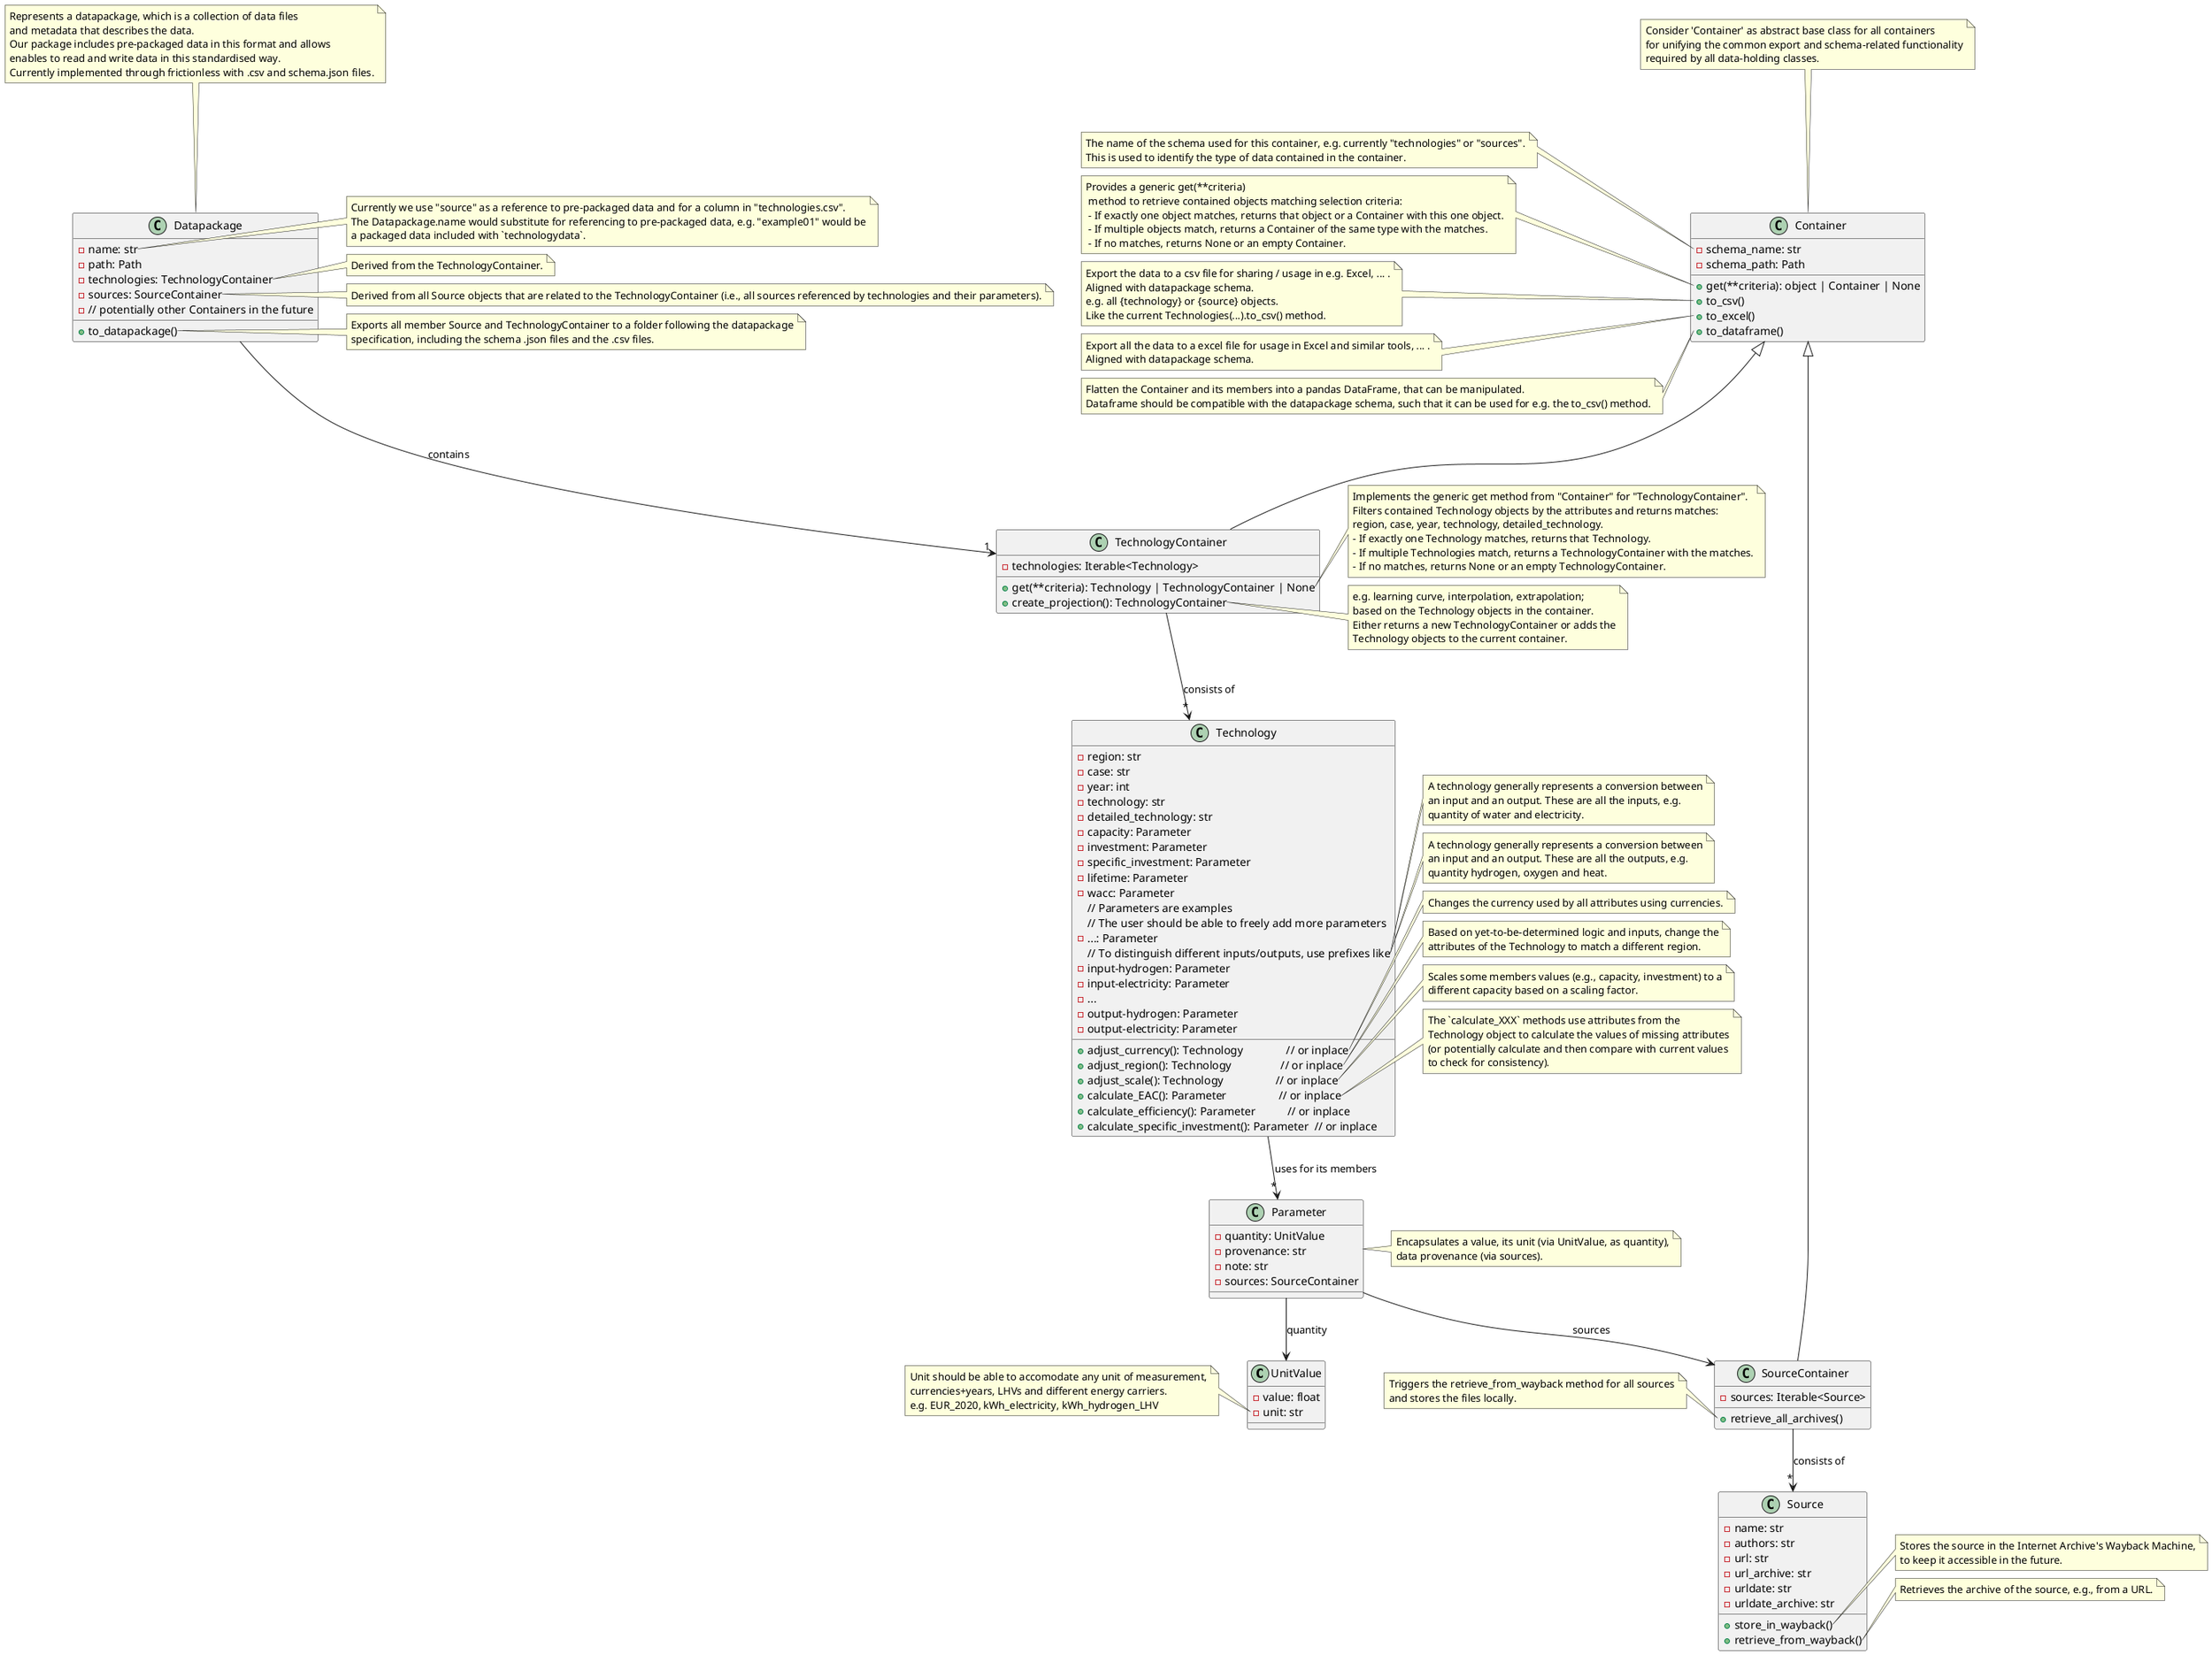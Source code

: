 @startuml Class Diagram
class UnitValue {
  - value: float
  - unit: str
}

note left of UnitValue::unit
  Unit should be able to accomodate any unit of measurement,
  currencies+years, LHVs and different energy carriers.
  e.g. EUR_2020, kWh_electricity, kWh_hydrogen_LHV
end note

class Source {
  - name: str
  - authors: str
  - url: str
  - url_archive: str
  - urldate: str
  - urldate_archive: str

  + store_in_wayback()
  + retrieve_from_wayback()
}

note right of Source::store_in_wayback
  Stores the source in the Internet Archive's Wayback Machine,
  to keep it accessible in the future.
end note

note right of Source::retrieve_from_wayback
  Retrieves the archive of the source, e.g., from a URL.
end note

class Parameter {
  - quantity: UnitValue
  - provenance: str
  - note: str
  - sources: SourceContainer
}

Parameter --> UnitValue : quantity

note right of Parameter
  Encapsulates a value, its unit (via UnitValue, as quantity),
  data provenance (via sources).
end note

class Technology {
  - region: str
  - case: str
  - year: int
  - technology: str
  - detailed_technology: str
  - capacity: Parameter
  - investment: Parameter
  - specific_investment: Parameter
  - lifetime: Parameter
  - wacc: Parameter
  // Parameters are examples
  // The user should be able to freely add more parameters
  - ...: Parameter
  // To distinguish different inputs/outputs, use prefixes like
  - input-hydrogen: Parameter
  - input-electricity: Parameter
  - ...
  - output-hydrogen: Parameter
  - output-electricity: Parameter

  + adjust_currency(): Technology               // or inplace
  + adjust_region(): Technology                 // or inplace
  + adjust_scale(): Technology                  // or inplace
  + calculate_EAC(): Parameter                  // or inplace
  + calculate_efficiency(): Parameter           // or inplace
  + calculate_specific_investment(): Parameter  // or inplace
}

note right of Technology::inputs
    A technology generally represents a conversion between
    an input and an output. These are all the inputs, e.g.
    quantity of water and electricity.
end note

note right of Technology::outputs
    A technology generally represents a conversion between
    an input and an output. These are all the outputs, e.g.
    quantity hydrogen, oxygen and heat.
end note

note right of Technology::adjust_currency
  Changes the currency used by all attributes using currencies.
end note

note right of Technology::adjust_region
  Based on yet-to-be-determined logic and inputs, change the
  attributes of the Technology to match a different region.
end note

note right of Technology::adjust_scale
  Scales some members values (e.g., capacity, investment) to a
  different capacity based on a scaling factor.
end note

note right of Technology::calculate_EAC
  The `calculate_XXX` methods use attributes from the
  Technology object to calculate the values of missing attributes
  (or potentially calculate and then compare with current values
  to check for consistency).
end note

class Container {
  - schema_name: str
  - schema_path: Path
  + get(**criteria): object | Container | None
  + to_csv()
  + to_excel()
  + to_dataframe()
}

note top of Container
  Consider 'Container' as abstract base class for all containers
  for unifying the common export and schema-related functionality
  required by all data-holding classes.
end note

note left of Container::schema_name
  The name of the schema used for this container, e.g. currently "technologies" or "sources".
  This is used to identify the type of data contained in the container.
end note

note left of Container::get
 Provides a generic get(**criteria)
  method to retrieve contained objects matching selection criteria:
  - If exactly one object matches, returns that object or a Container with this one object.
  - If multiple objects match, returns a Container of the same type with the matches.
  - If no matches, returns None or an empty Container.
end note

note left of Container::to_csv
  Export the data to a csv file for sharing / usage in e.g. Excel, ... .
  Aligned with datapackage schema.
  e.g. all {technology} or {source} objects.
  Like the current Technologies(...).to_csv() method.
end note

note left of Container::to_excel
  Export all the data to a excel file for usage in Excel and similar tools, ... .
  Aligned with datapackage schema.
end note

note left of Container::to_dataframe
  Flatten the Container and its members into a pandas DataFrame, that can be manipulated.
  Dataframe should be compatible with the datapackage schema, such that it can be used for e.g. the to_csv() method.
end note


class TechnologyContainer {
  - technologies: Iterable<Technology>
  + get(**criteria): Technology | TechnologyContainer | None
  + create_projection(): TechnologyContainer
  ' TODO: Think about more methods here
}

note right of TechnologyContainer::get
  Implements the generic get method from "Container" for "TechnologyContainer".
  Filters contained Technology objects by the attributes and returns matches:
  region, case, year, technology, detailed_technology.
  - If exactly one Technology matches, returns that Technology.
  - If multiple Technologies match, returns a TechnologyContainer with the matches.
  - If no matches, returns None or an empty TechnologyContainer.
end note

note right of TechnologyContainer::create_projection
  e.g. learning curve, interpolation, extrapolation;
  based on the Technology objects in the container.
  Either returns a new TechnologyContainer or adds the
  Technology objects to the current container.
end note

class SourceContainer {
  - sources: Iterable<Source>
  + retrieve_all_archives()
}

note left of SourceContainer::retrieve_all_archives
  Triggers the retrieve_from_wayback method for all sources
  and stores the files locally.
end note

class Datapackage {
  - name: str
  - path: Path
  - technologies: TechnologyContainer
  - sources: SourceContainer
  - // potentially other Containers in the future
  + to_datapackage()
}

note top of Datapackage
  Represents a datapackage, which is a collection of data files
  and metadata that describes the data.
  Our package includes pre-packaged data in this format and allows
  enables to read and write data in this standardised way.
  Currently implemented through frictionless with .csv and schema.json files.
end note

note right of Datapackage::name
  Currently we use "source" as a reference to pre-packaged data and for a column in "technologies.csv".
  The Datapackage.name would substitute for referencing to pre-packaged data, e.g. "example01" would be
  a packaged data included with `technologydata`.
end note

note right of Datapackage::technologies
  Derived from the TechnologyContainer.
end note

note right of Datapackage::sources
  Derived from all Source objects that are related to the TechnologyContainer (i.e., all sources referenced by technologies and their parameters).
end note

note right of Datapackage::to_datapackage
  Exports all member Source and TechnologyContainer to a folder following the datapackage
  specification, including the schema .json files and the .csv files.
end note

Container <|-- TechnologyContainer
Container <|-- SourceContainer
Parameter --> SourceContainer : sources
Technology --> "*" Parameter : uses for its members
TechnologyContainer --> "*" Technology : consists of
SourceContainer --> "*" Source : consists of
Datapackage --> "1" TechnologyContainer : contains
@enduml
